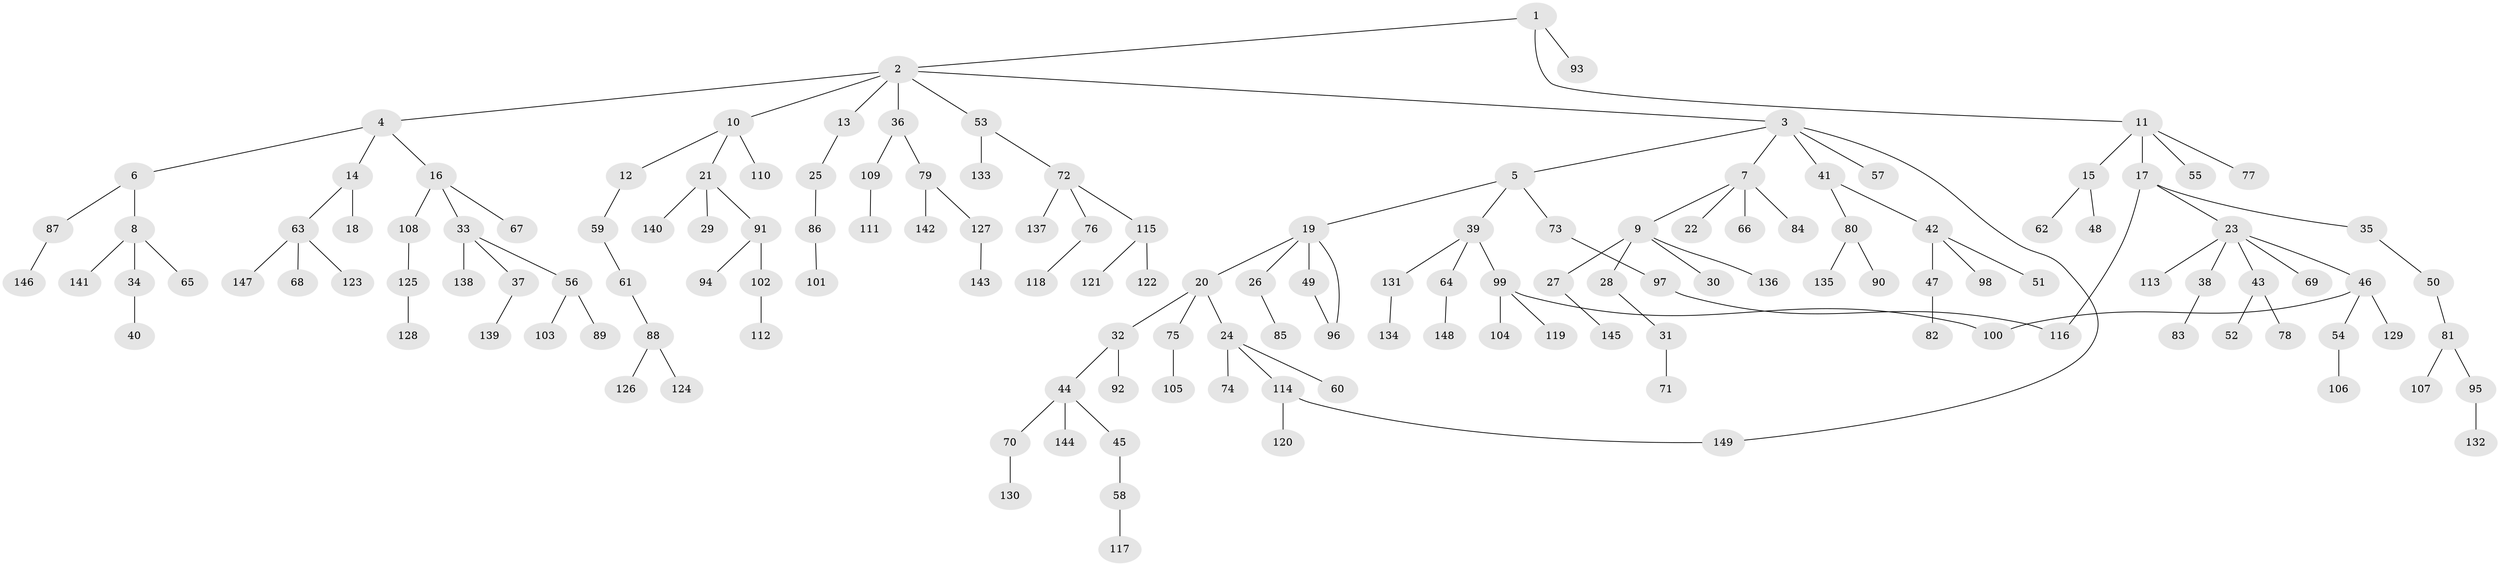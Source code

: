 // coarse degree distribution, {8: 0.019801980198019802, 9: 0.009900990099009901, 5: 0.039603960396039604, 4: 0.0891089108910891, 3: 0.09900990099009901, 2: 0.19801980198019803, 1: 0.5445544554455446}
// Generated by graph-tools (version 1.1) at 2025/23/03/03/25 07:23:33]
// undirected, 149 vertices, 152 edges
graph export_dot {
graph [start="1"]
  node [color=gray90,style=filled];
  1;
  2;
  3;
  4;
  5;
  6;
  7;
  8;
  9;
  10;
  11;
  12;
  13;
  14;
  15;
  16;
  17;
  18;
  19;
  20;
  21;
  22;
  23;
  24;
  25;
  26;
  27;
  28;
  29;
  30;
  31;
  32;
  33;
  34;
  35;
  36;
  37;
  38;
  39;
  40;
  41;
  42;
  43;
  44;
  45;
  46;
  47;
  48;
  49;
  50;
  51;
  52;
  53;
  54;
  55;
  56;
  57;
  58;
  59;
  60;
  61;
  62;
  63;
  64;
  65;
  66;
  67;
  68;
  69;
  70;
  71;
  72;
  73;
  74;
  75;
  76;
  77;
  78;
  79;
  80;
  81;
  82;
  83;
  84;
  85;
  86;
  87;
  88;
  89;
  90;
  91;
  92;
  93;
  94;
  95;
  96;
  97;
  98;
  99;
  100;
  101;
  102;
  103;
  104;
  105;
  106;
  107;
  108;
  109;
  110;
  111;
  112;
  113;
  114;
  115;
  116;
  117;
  118;
  119;
  120;
  121;
  122;
  123;
  124;
  125;
  126;
  127;
  128;
  129;
  130;
  131;
  132;
  133;
  134;
  135;
  136;
  137;
  138;
  139;
  140;
  141;
  142;
  143;
  144;
  145;
  146;
  147;
  148;
  149;
  1 -- 2;
  1 -- 11;
  1 -- 93;
  2 -- 3;
  2 -- 4;
  2 -- 10;
  2 -- 13;
  2 -- 36;
  2 -- 53;
  3 -- 5;
  3 -- 7;
  3 -- 41;
  3 -- 57;
  3 -- 149;
  4 -- 6;
  4 -- 14;
  4 -- 16;
  5 -- 19;
  5 -- 39;
  5 -- 73;
  6 -- 8;
  6 -- 87;
  7 -- 9;
  7 -- 22;
  7 -- 66;
  7 -- 84;
  8 -- 34;
  8 -- 65;
  8 -- 141;
  9 -- 27;
  9 -- 28;
  9 -- 30;
  9 -- 136;
  10 -- 12;
  10 -- 21;
  10 -- 110;
  11 -- 15;
  11 -- 17;
  11 -- 55;
  11 -- 77;
  12 -- 59;
  13 -- 25;
  14 -- 18;
  14 -- 63;
  15 -- 48;
  15 -- 62;
  16 -- 33;
  16 -- 67;
  16 -- 108;
  17 -- 23;
  17 -- 35;
  17 -- 116;
  19 -- 20;
  19 -- 26;
  19 -- 49;
  19 -- 96;
  20 -- 24;
  20 -- 32;
  20 -- 75;
  21 -- 29;
  21 -- 91;
  21 -- 140;
  23 -- 38;
  23 -- 43;
  23 -- 46;
  23 -- 69;
  23 -- 113;
  24 -- 60;
  24 -- 74;
  24 -- 114;
  25 -- 86;
  26 -- 85;
  27 -- 145;
  28 -- 31;
  31 -- 71;
  32 -- 44;
  32 -- 92;
  33 -- 37;
  33 -- 56;
  33 -- 138;
  34 -- 40;
  35 -- 50;
  36 -- 79;
  36 -- 109;
  37 -- 139;
  38 -- 83;
  39 -- 64;
  39 -- 99;
  39 -- 131;
  41 -- 42;
  41 -- 80;
  42 -- 47;
  42 -- 51;
  42 -- 98;
  43 -- 52;
  43 -- 78;
  44 -- 45;
  44 -- 70;
  44 -- 144;
  45 -- 58;
  46 -- 54;
  46 -- 129;
  46 -- 100;
  47 -- 82;
  49 -- 96;
  50 -- 81;
  53 -- 72;
  53 -- 133;
  54 -- 106;
  56 -- 89;
  56 -- 103;
  58 -- 117;
  59 -- 61;
  61 -- 88;
  63 -- 68;
  63 -- 123;
  63 -- 147;
  64 -- 148;
  70 -- 130;
  72 -- 76;
  72 -- 115;
  72 -- 137;
  73 -- 97;
  75 -- 105;
  76 -- 118;
  79 -- 127;
  79 -- 142;
  80 -- 90;
  80 -- 135;
  81 -- 95;
  81 -- 107;
  86 -- 101;
  87 -- 146;
  88 -- 124;
  88 -- 126;
  91 -- 94;
  91 -- 102;
  95 -- 132;
  97 -- 116;
  99 -- 100;
  99 -- 104;
  99 -- 119;
  102 -- 112;
  108 -- 125;
  109 -- 111;
  114 -- 120;
  114 -- 149;
  115 -- 121;
  115 -- 122;
  125 -- 128;
  127 -- 143;
  131 -- 134;
}
